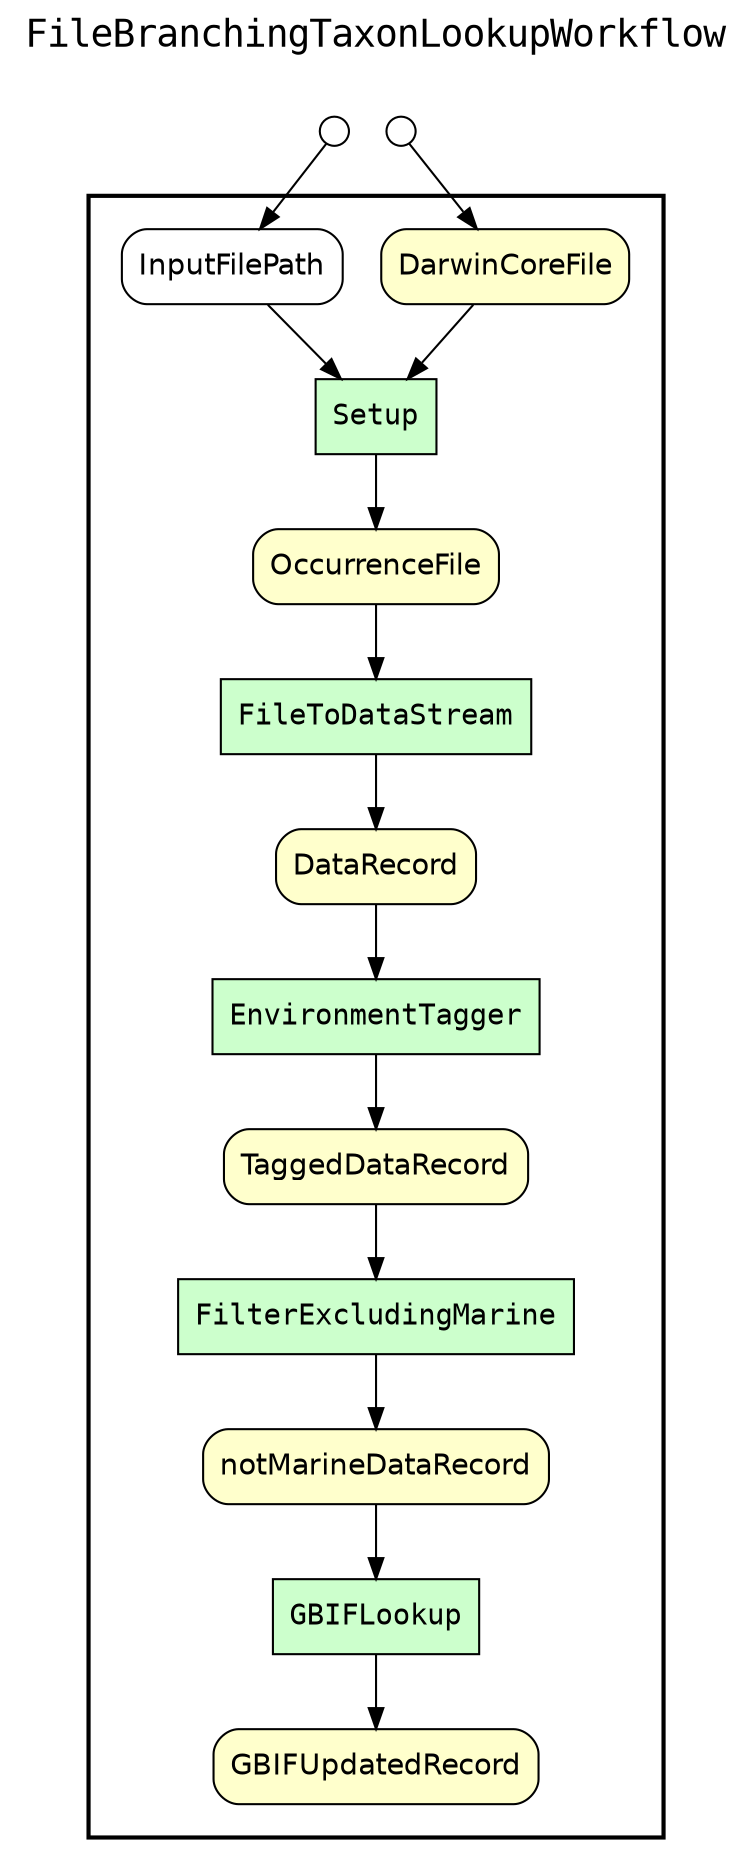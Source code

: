 
digraph yw_data_view {
rankdir=TB
fontname=Courier; fontsize=18; labelloc=t
label="FileBranchingTaxonLookupWorkflow"
subgraph cluster_workflow { label=""; color=black; penwidth=2
subgraph cluster_workflow_inner { label=""; color=white
node[shape=box style="filled" fillcolor="#CCFFCC" peripheries=1 fontname=Courier]
FilterExcludingMarine
EnvironmentTagger
FileToDataStream
Setup
GBIFLookup
node[shape=box style="filled" fillcolor="#CCFFCC" peripheries=1 fontname=Courier]
node[shape=box style="rounded,filled" fillcolor="#FFFFCC" peripheries=1 fontname=Helvetica]
DarwinCoreFile
OccurrenceFile
DataRecord
TaggedDataRecord
notMarineDataRecord
GBIFUpdatedRecord
node[shape=box style="rounded,filled" fillcolor="#FFFFFF" peripheries=1 fontname=Helvetica]
InputFilePath
}}
subgraph cluster_inflows { label=""; color=white; penwidth=2
subgraph cluster_inflows_inner { label=""; color=white
node[shape=circle fillcolor="#FFFFFF" peripheries=1 width=0.2]
DarwinCoreFile_inflow [label=""]
InputFilePath_inflow [label=""]
}}
subgraph cluster_outflows { label=""; color=white; penwidth=2
subgraph cluster_outflows_inner { label=""; color=white
node[shape=circle fillcolor="#FFFFFF" peripheries=1 width=0.2]
}}
notMarineDataRecord -> GBIFLookup
TaggedDataRecord -> FilterExcludingMarine
DataRecord -> EnvironmentTagger
OccurrenceFile -> FileToDataStream
DarwinCoreFile -> Setup
InputFilePath -> Setup
Setup -> OccurrenceFile
FileToDataStream -> DataRecord
EnvironmentTagger -> TaggedDataRecord
FilterExcludingMarine -> notMarineDataRecord
GBIFLookup -> GBIFUpdatedRecord
DarwinCoreFile_inflow -> DarwinCoreFile
InputFilePath_inflow -> InputFilePath
}

